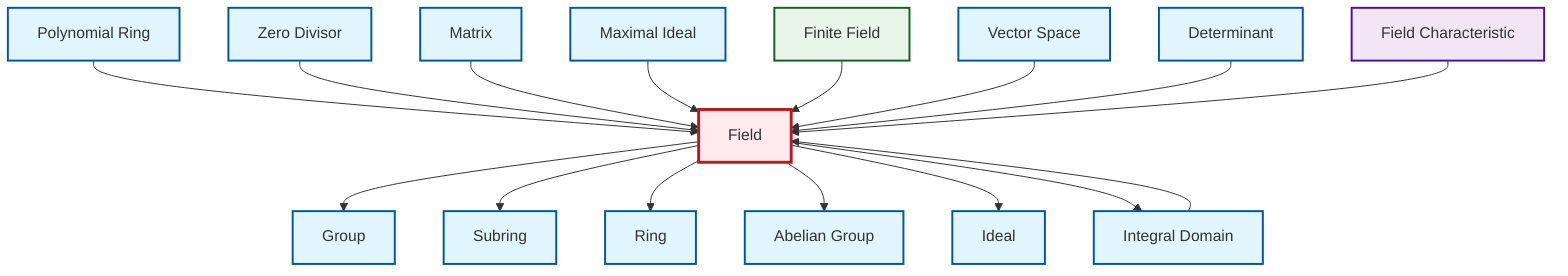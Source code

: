 graph TD
    classDef definition fill:#e1f5fe,stroke:#01579b,stroke-width:2px
    classDef theorem fill:#f3e5f5,stroke:#4a148c,stroke-width:2px
    classDef axiom fill:#fff3e0,stroke:#e65100,stroke-width:2px
    classDef example fill:#e8f5e9,stroke:#1b5e20,stroke-width:2px
    classDef current fill:#ffebee,stroke:#b71c1c,stroke-width:3px
    def-ring["Ring"]:::definition
    def-matrix["Matrix"]:::definition
    def-abelian-group["Abelian Group"]:::definition
    def-subring["Subring"]:::definition
    def-field["Field"]:::definition
    def-zero-divisor["Zero Divisor"]:::definition
    thm-field-characteristic["Field Characteristic"]:::theorem
    def-polynomial-ring["Polynomial Ring"]:::definition
    def-integral-domain["Integral Domain"]:::definition
    def-vector-space["Vector Space"]:::definition
    ex-finite-field["Finite Field"]:::example
    def-ideal["Ideal"]:::definition
    def-maximal-ideal["Maximal Ideal"]:::definition
    def-group["Group"]:::definition
    def-determinant["Determinant"]:::definition
    def-polynomial-ring --> def-field
    def-field --> def-group
    def-zero-divisor --> def-field
    def-matrix --> def-field
    def-maximal-ideal --> def-field
    ex-finite-field --> def-field
    def-vector-space --> def-field
    def-field --> def-subring
    def-integral-domain --> def-field
    def-field --> def-ring
    def-field --> def-abelian-group
    def-determinant --> def-field
    def-field --> def-ideal
    thm-field-characteristic --> def-field
    def-field --> def-integral-domain
    class def-field current